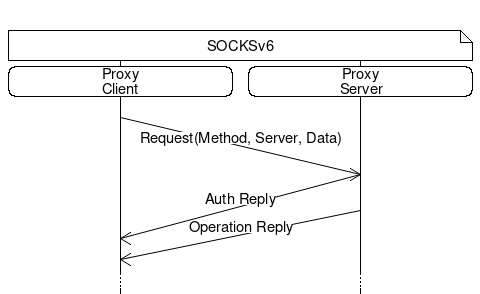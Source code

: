 # SOCKS6  
msc {
     hscale = "0.8";
     pc[label=""], ps[label=""]; 
     pc note ps[label="SOCKSv6"];
     pc rbox pc[label="Proxy\nClient"], 
     ps rbox ps[label="Proxy\nServer"]; 

     pc =>> ps[label = "Request(Method, Server, Data)", arcskip=2 ]; |||;
     ps =>> pc[label = "Auth Reply", arcskip=2 ];
     ps =>> pc[label = "Operation Reply", arcskip=2 ];|||;|||;
     ...;
#     pc note ps[label="Total time = T + t"];
}
